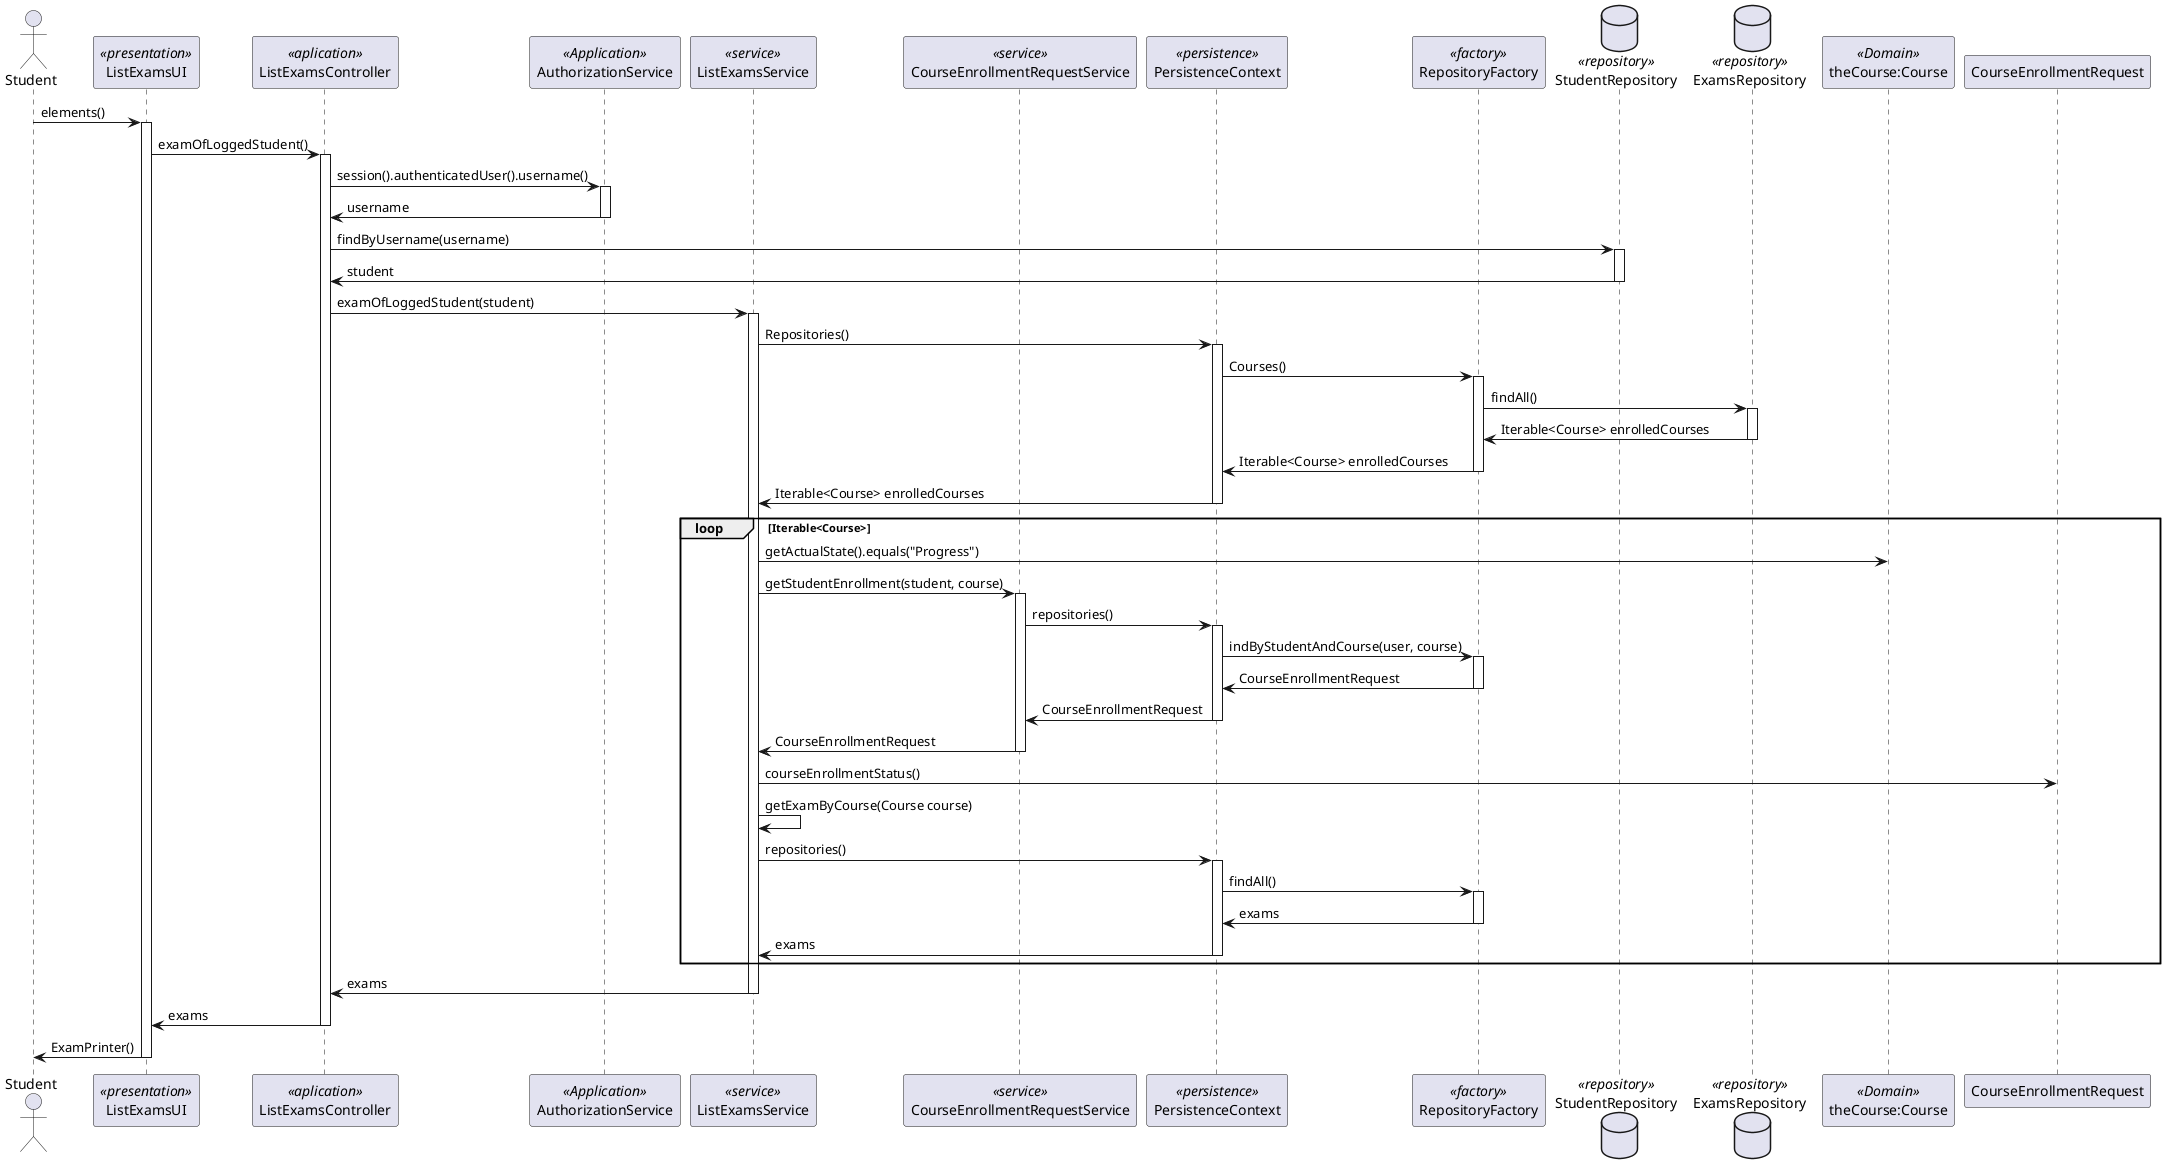 @startuml
actor Student as Actor
participant ListExamsUI as UI <<presentation>>
participant ListExamsController as Controller <<aplication>>
participant AuthorizationService as Authz <<Application>>
participant ListExamsService as Service <<service>>
participant CourseEnrollmentRequestService as CERService <<service>>
participant PersistenceContext as Persistence <<persistence>>
participant RepositoryFactory as Factory <<factory>>
database StudentRepository as studentRepository <<repository>>
database ExamsRepository as Repository <<repository>>
participant "theCourse:Course" as Course <<Domain>>

Actor -> UI: elements()
activate UI
UI -> Controller: examOfLoggedStudent()
activate Controller
Controller -> Authz: session().authenticatedUser().username()
activate Authz
Authz -> Controller: username
deactivate Authz
Controller -> studentRepository: findByUsername(username)
activate studentRepository
studentRepository -> Controller: student
deactivate studentRepository
Controller -> Service: examOfLoggedStudent(student)
activate Service
Service -> Persistence: Repositories()
activate Persistence
Persistence -> Factory: Courses()
activate Factory
Factory -> Repository: findAll()
activate Repository
Repository -> Factory: Iterable<Course> enrolledCourses
deactivate Repository
Factory -> Persistence: Iterable<Course> enrolledCourses
deactivate Factory
Persistence -> Service: Iterable<Course> enrolledCourses
deactivate Persistence
    loop Iterable<Course>
        Service -> Course: getActualState().equals("Progress")
        Service -> CERService: getStudentEnrollment(student, course)
        activate CERService
        CERService -> Persistence: repositories()
        activate Persistence
        Persistence -> Factory: indByStudentAndCourse(user, course)
        activate Factory
        Factory -> Persistence: CourseEnrollmentRequest
        deactivate Factory
        Persistence -> CERService: CourseEnrollmentRequest
        deactivate Persistence
        CERService -> Service: CourseEnrollmentRequest
        deactivate CERService
        Service -> CourseEnrollmentRequest: courseEnrollmentStatus()
        Service -> Service: getExamByCourse(Course course)
        Service -> Persistence: repositories()
        activate Persistence
        Persistence -> Factory: findAll()
        activate Factory
        Factory -> Persistence: exams
        deactivate Factory
        Persistence -> Service: exams
        deactivate Persistence
    end
Service -> Controller: exams
deactivate Service
Controller -> UI: exams
deactivate Controller
UI -> Actor: ExamPrinter()
deactivate UI
@enduml